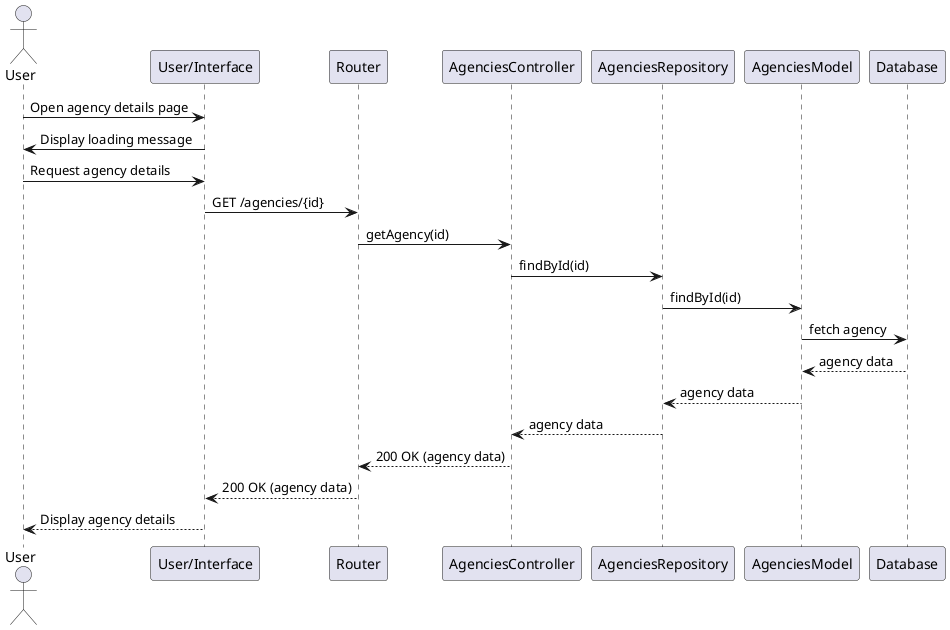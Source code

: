 @startuml
actor User
participant "User/Interface" as UI
participant "Router" as Router
participant "AgenciesController" as Controller
participant "AgenciesRepository" as Repository
participant "AgenciesModel" as Model
participant "Database" as DB

User -> UI: Open agency details page
UI -> User: Display loading message

User -> UI: Request agency details
UI -> Router: GET /agencies/{id}
Router -> Controller: getAgency(id)
Controller -> Repository: findById(id)
Repository -> Model: findById(id)
Model -> DB: fetch agency
DB --> Model: agency data
Model --> Repository: agency data
Repository --> Controller: agency data
Controller --> Router: 200 OK (agency data)
Router --> UI: 200 OK (agency data)
UI --> User: Display agency details
@enduml
